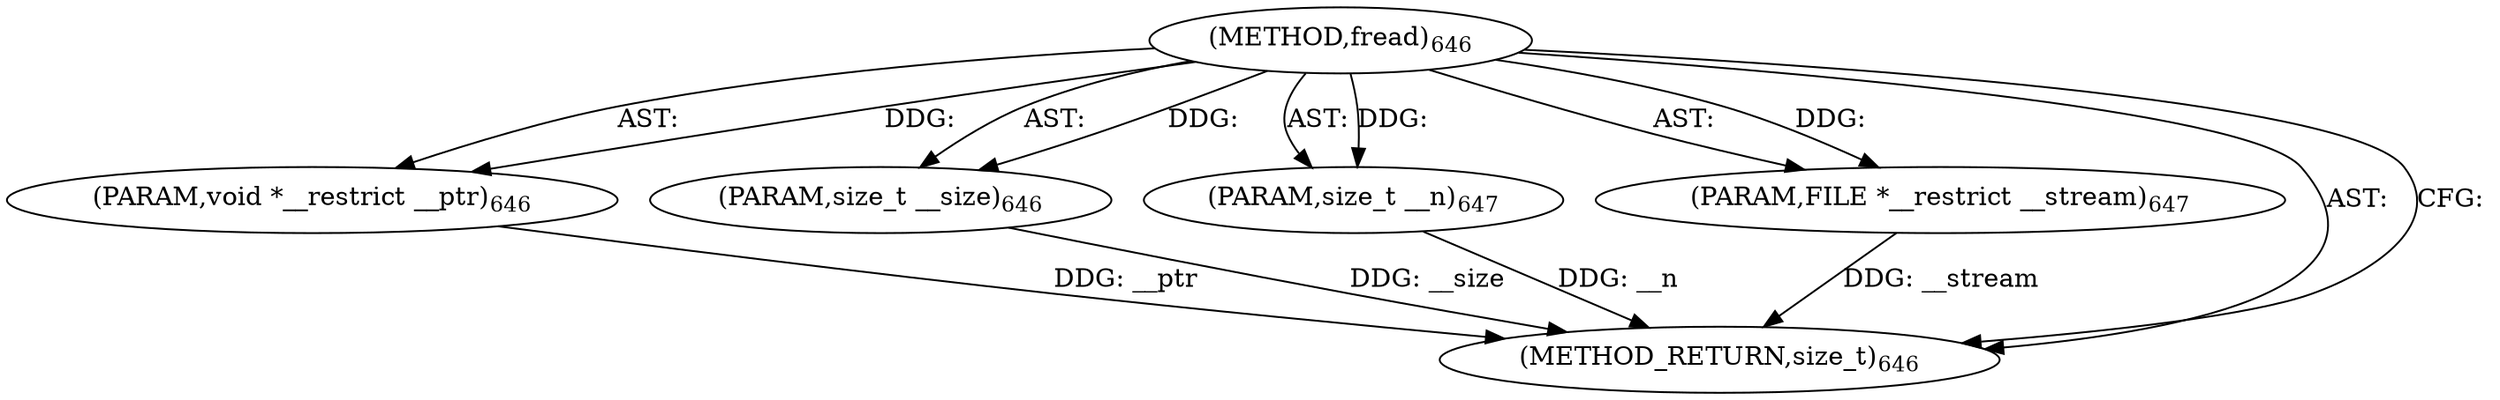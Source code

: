 digraph "fread" {  
"73881" [label = <(METHOD,fread)<SUB>646</SUB>> ]
"73882" [label = <(PARAM,void *__restrict __ptr)<SUB>646</SUB>> ]
"73883" [label = <(PARAM,size_t __size)<SUB>646</SUB>> ]
"73884" [label = <(PARAM,size_t __n)<SUB>647</SUB>> ]
"73885" [label = <(PARAM,FILE *__restrict __stream)<SUB>647</SUB>> ]
"73886" [label = <(METHOD_RETURN,size_t)<SUB>646</SUB>> ]
  "73881" -> "73882"  [ label = "AST: "] 
  "73881" -> "73883"  [ label = "AST: "] 
  "73881" -> "73884"  [ label = "AST: "] 
  "73881" -> "73885"  [ label = "AST: "] 
  "73881" -> "73886"  [ label = "AST: "] 
  "73881" -> "73886"  [ label = "CFG: "] 
  "73882" -> "73886"  [ label = "DDG: __ptr"] 
  "73883" -> "73886"  [ label = "DDG: __size"] 
  "73884" -> "73886"  [ label = "DDG: __n"] 
  "73885" -> "73886"  [ label = "DDG: __stream"] 
  "73881" -> "73882"  [ label = "DDG: "] 
  "73881" -> "73883"  [ label = "DDG: "] 
  "73881" -> "73884"  [ label = "DDG: "] 
  "73881" -> "73885"  [ label = "DDG: "] 
}
